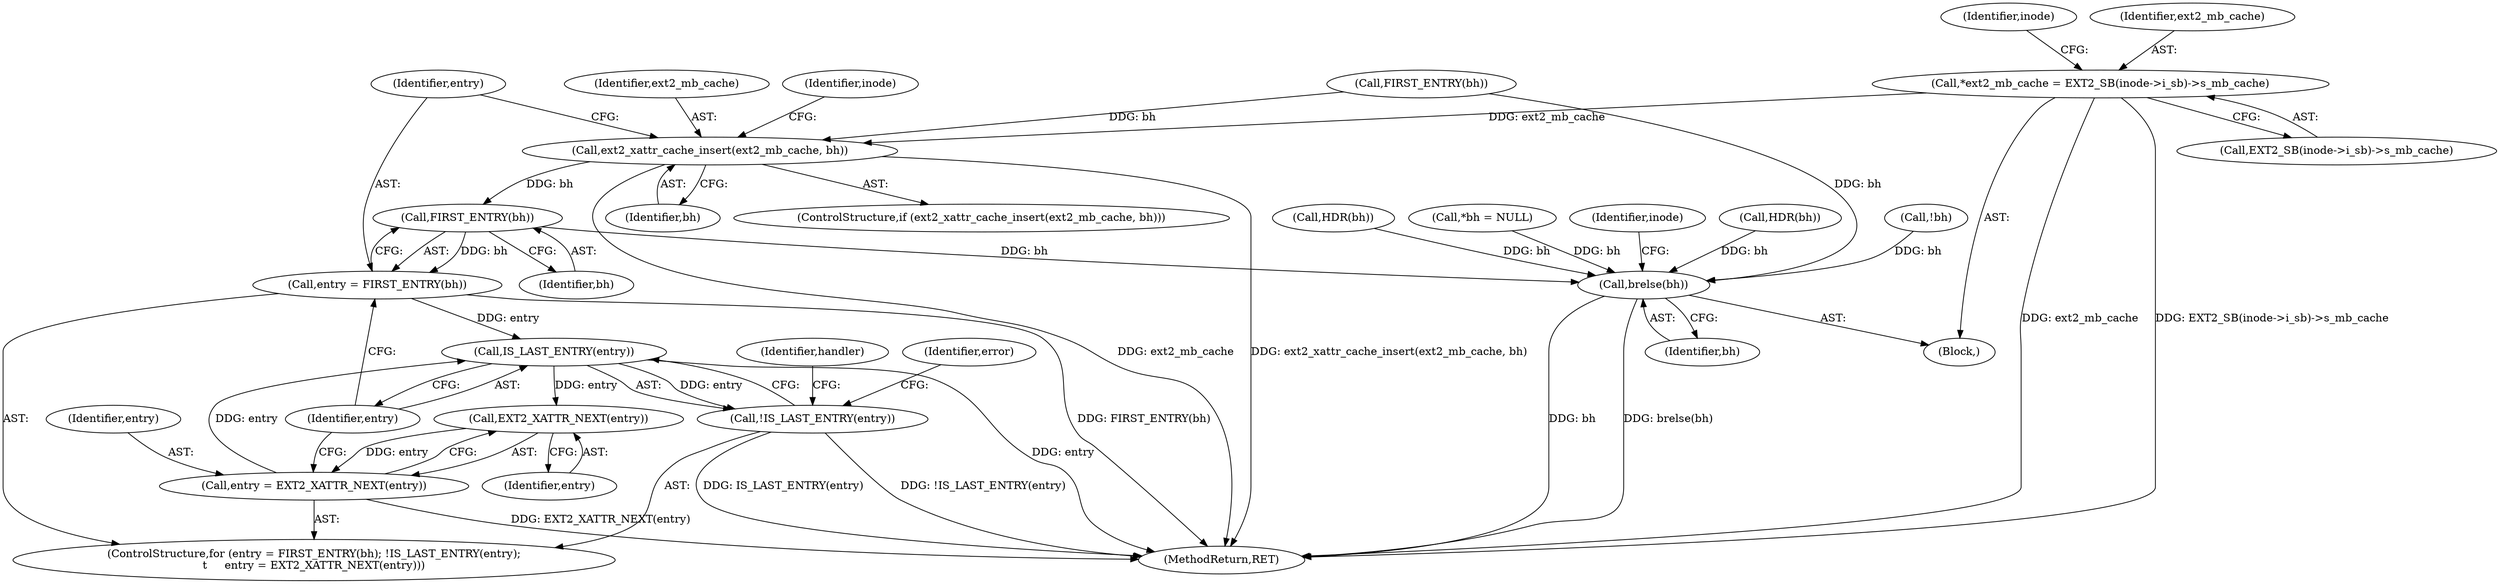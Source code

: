 digraph "0_linux_be0726d33cb8f411945884664924bed3cb8c70ee_8@pointer" {
"1000125" [label="(Call,*ext2_mb_cache = EXT2_SB(inode->i_sb)->s_mb_cache)"];
"1000264" [label="(Call,ext2_xattr_cache_insert(ext2_mb_cache, bh))"];
"1000273" [label="(Call,FIRST_ENTRY(bh))"];
"1000271" [label="(Call,entry = FIRST_ENTRY(bh))"];
"1000276" [label="(Call,IS_LAST_ENTRY(entry))"];
"1000275" [label="(Call,!IS_LAST_ENTRY(entry))"];
"1000280" [label="(Call,EXT2_XATTR_NEXT(entry))"];
"1000278" [label="(Call,entry = EXT2_XATTR_NEXT(entry))"];
"1000366" [label="(Call,brelse(bh))"];
"1000281" [label="(Identifier,entry)"];
"1000272" [label="(Identifier,entry)"];
"1000268" [label="(Identifier,inode)"];
"1000273" [label="(Call,FIRST_ENTRY(bh))"];
"1000265" [label="(Identifier,ext2_mb_cache)"];
"1000266" [label="(Identifier,bh)"];
"1000270" [label="(ControlStructure,for (entry = FIRST_ENTRY(bh); !IS_LAST_ENTRY(entry);\n\t     entry = EXT2_XATTR_NEXT(entry)))"];
"1000275" [label="(Call,!IS_LAST_ENTRY(entry))"];
"1000280" [label="(Call,EXT2_XATTR_NEXT(entry))"];
"1000107" [label="(Block,)"];
"1000274" [label="(Identifier,bh)"];
"1000134" [label="(Identifier,inode)"];
"1000366" [label="(Call,brelse(bh))"];
"1000376" [label="(MethodReturn,RET)"];
"1000276" [label="(Call,IS_LAST_ENTRY(entry))"];
"1000367" [label="(Identifier,bh)"];
"1000271" [label="(Call,entry = FIRST_ENTRY(bh))"];
"1000207" [label="(Call,HDR(bh))"];
"1000126" [label="(Identifier,ext2_mb_cache)"];
"1000263" [label="(ControlStructure,if (ext2_xattr_cache_insert(ext2_mb_cache, bh)))"];
"1000125" [label="(Call,*ext2_mb_cache = EXT2_SB(inode->i_sb)->s_mb_cache)"];
"1000241" [label="(Call,FIRST_ENTRY(bh))"];
"1000178" [label="(Call,!bh)"];
"1000214" [label="(Call,HDR(bh))"];
"1000127" [label="(Call,EXT2_SB(inode->i_sb)->s_mb_cache)"];
"1000285" [label="(Identifier,handler)"];
"1000114" [label="(Call,*bh = NULL)"];
"1000264" [label="(Call,ext2_xattr_cache_insert(ext2_mb_cache, bh))"];
"1000278" [label="(Call,entry = EXT2_XATTR_NEXT(entry))"];
"1000277" [label="(Identifier,entry)"];
"1000279" [label="(Identifier,entry)"];
"1000361" [label="(Identifier,error)"];
"1000372" [label="(Identifier,inode)"];
"1000125" -> "1000107"  [label="AST: "];
"1000125" -> "1000127"  [label="CFG: "];
"1000126" -> "1000125"  [label="AST: "];
"1000127" -> "1000125"  [label="AST: "];
"1000134" -> "1000125"  [label="CFG: "];
"1000125" -> "1000376"  [label="DDG: ext2_mb_cache"];
"1000125" -> "1000376"  [label="DDG: EXT2_SB(inode->i_sb)->s_mb_cache"];
"1000125" -> "1000264"  [label="DDG: ext2_mb_cache"];
"1000264" -> "1000263"  [label="AST: "];
"1000264" -> "1000266"  [label="CFG: "];
"1000265" -> "1000264"  [label="AST: "];
"1000266" -> "1000264"  [label="AST: "];
"1000268" -> "1000264"  [label="CFG: "];
"1000272" -> "1000264"  [label="CFG: "];
"1000264" -> "1000376"  [label="DDG: ext2_mb_cache"];
"1000264" -> "1000376"  [label="DDG: ext2_xattr_cache_insert(ext2_mb_cache, bh)"];
"1000241" -> "1000264"  [label="DDG: bh"];
"1000264" -> "1000273"  [label="DDG: bh"];
"1000273" -> "1000271"  [label="AST: "];
"1000273" -> "1000274"  [label="CFG: "];
"1000274" -> "1000273"  [label="AST: "];
"1000271" -> "1000273"  [label="CFG: "];
"1000273" -> "1000271"  [label="DDG: bh"];
"1000273" -> "1000366"  [label="DDG: bh"];
"1000271" -> "1000270"  [label="AST: "];
"1000272" -> "1000271"  [label="AST: "];
"1000277" -> "1000271"  [label="CFG: "];
"1000271" -> "1000376"  [label="DDG: FIRST_ENTRY(bh)"];
"1000271" -> "1000276"  [label="DDG: entry"];
"1000276" -> "1000275"  [label="AST: "];
"1000276" -> "1000277"  [label="CFG: "];
"1000277" -> "1000276"  [label="AST: "];
"1000275" -> "1000276"  [label="CFG: "];
"1000276" -> "1000376"  [label="DDG: entry"];
"1000276" -> "1000275"  [label="DDG: entry"];
"1000278" -> "1000276"  [label="DDG: entry"];
"1000276" -> "1000280"  [label="DDG: entry"];
"1000275" -> "1000270"  [label="AST: "];
"1000285" -> "1000275"  [label="CFG: "];
"1000361" -> "1000275"  [label="CFG: "];
"1000275" -> "1000376"  [label="DDG: !IS_LAST_ENTRY(entry)"];
"1000275" -> "1000376"  [label="DDG: IS_LAST_ENTRY(entry)"];
"1000280" -> "1000278"  [label="AST: "];
"1000280" -> "1000281"  [label="CFG: "];
"1000281" -> "1000280"  [label="AST: "];
"1000278" -> "1000280"  [label="CFG: "];
"1000280" -> "1000278"  [label="DDG: entry"];
"1000278" -> "1000270"  [label="AST: "];
"1000279" -> "1000278"  [label="AST: "];
"1000277" -> "1000278"  [label="CFG: "];
"1000278" -> "1000376"  [label="DDG: EXT2_XATTR_NEXT(entry)"];
"1000366" -> "1000107"  [label="AST: "];
"1000366" -> "1000367"  [label="CFG: "];
"1000367" -> "1000366"  [label="AST: "];
"1000372" -> "1000366"  [label="CFG: "];
"1000366" -> "1000376"  [label="DDG: bh"];
"1000366" -> "1000376"  [label="DDG: brelse(bh)"];
"1000178" -> "1000366"  [label="DDG: bh"];
"1000207" -> "1000366"  [label="DDG: bh"];
"1000241" -> "1000366"  [label="DDG: bh"];
"1000214" -> "1000366"  [label="DDG: bh"];
"1000114" -> "1000366"  [label="DDG: bh"];
}
